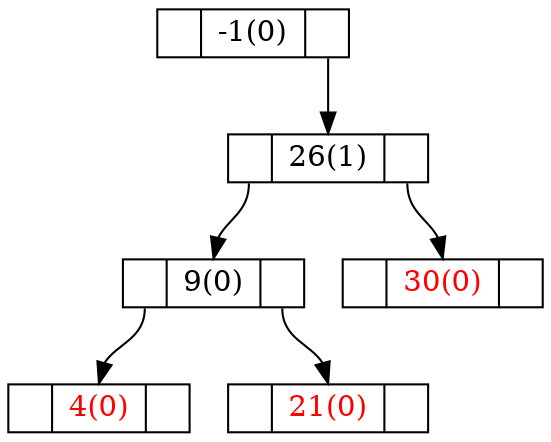 digraph G {
node [shape = record, height = .1, color = "black"];
-1[label = "<L> |<D> -1(0)|<R> "];
26[label = "<L> |<D> 26(1)|<R> "];
9[label = "<L> |<D> 9(0)|<R> "];
30[label = "<L> |<D> 30(0)|<R> ",fontcolor="red"];
4[label = "<L> |<D> 4(0)|<R> ",fontcolor="red"];
21[label = "<L> |<D> 21(0)|<R> ",fontcolor="red"];
"-1":R -> "26":D;
"26":L -> "9":D;
"26":R -> "30":D;
"9":L -> "4":D;
"9":R -> "21":D;
}

